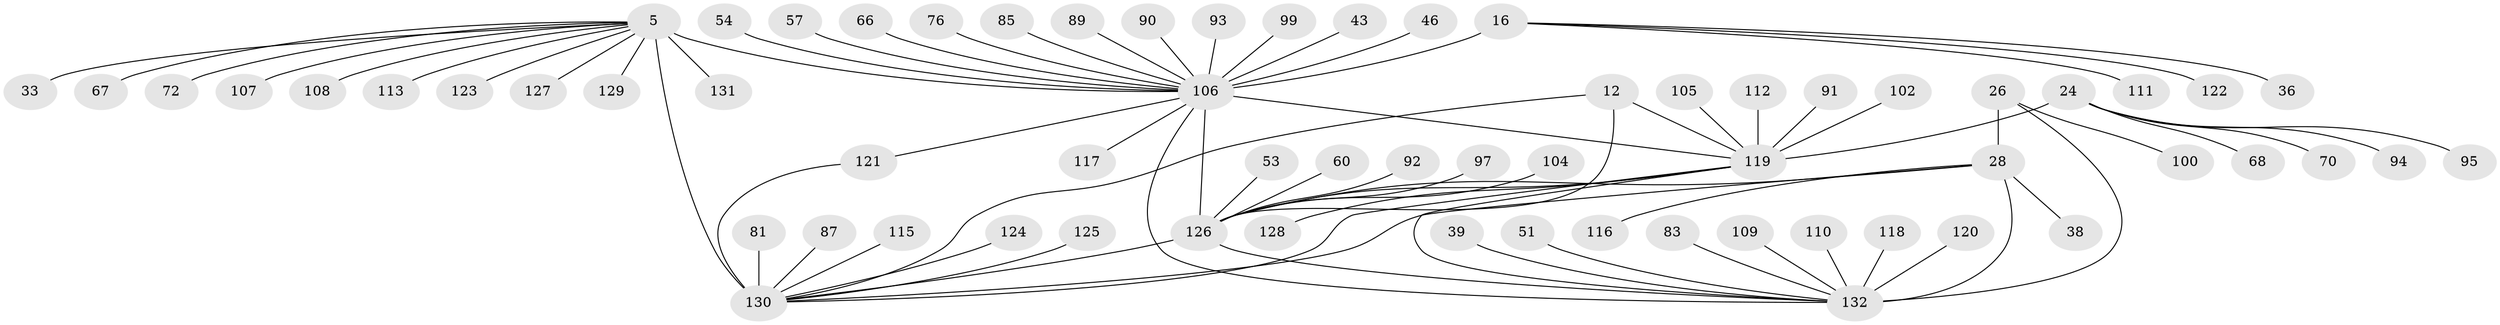 // original degree distribution, {8: 0.06818181818181818, 14: 0.007575757575757576, 7: 0.015151515151515152, 9: 0.022727272727272728, 10: 0.022727272727272728, 6: 0.045454545454545456, 11: 0.015151515151515152, 16: 0.007575757575757576, 12: 0.007575757575757576, 5: 0.007575757575757576, 13: 0.007575757575757576, 1: 0.5681818181818182, 3: 0.030303030303030304, 2: 0.17424242424242425}
// Generated by graph-tools (version 1.1) at 2025/54/03/09/25 04:54:52]
// undirected, 66 vertices, 76 edges
graph export_dot {
graph [start="1"]
  node [color=gray90,style=filled];
  5 [super="+4+3"];
  12 [super="+8"];
  16 [super="+13"];
  24 [super="+20"];
  26 [super="+25"];
  28 [super="+27"];
  33;
  36;
  38;
  39 [super="+37"];
  43;
  46;
  51;
  53;
  54;
  57;
  60;
  66;
  67 [super="+56"];
  68;
  70;
  72;
  76;
  81;
  83;
  85;
  87 [super="+73"];
  89;
  90 [super="+74"];
  91;
  92;
  93 [super="+80"];
  94;
  95 [super="+40"];
  97 [super="+35"];
  99;
  100;
  102 [super="+49"];
  104;
  105;
  106 [super="+18+75"];
  107;
  108;
  109 [super="+82"];
  110;
  111;
  112 [super="+88"];
  113;
  115;
  116;
  117;
  118 [super="+101"];
  119 [super="+103+114"];
  120;
  121;
  122;
  123;
  124;
  125;
  126 [super="+69+96+34+48"];
  127;
  128;
  129;
  130 [super="+6+45+61+78+79"];
  131;
  132 [super="+30"];
  5 -- 33;
  5 -- 108;
  5 -- 129;
  5 -- 131;
  5 -- 107;
  5 -- 130 [weight=8];
  5 -- 67;
  5 -- 72;
  5 -- 113;
  5 -- 123;
  5 -- 127;
  5 -- 106 [weight=2];
  12 -- 130;
  12 -- 126 [weight=8];
  12 -- 119;
  16 -- 36;
  16 -- 122;
  16 -- 111;
  16 -- 106 [weight=8];
  24 -- 68;
  24 -- 70;
  24 -- 94;
  24 -- 95;
  24 -- 119 [weight=8];
  26 -- 28 [weight=4];
  26 -- 100;
  26 -- 132 [weight=4];
  28 -- 38;
  28 -- 116;
  28 -- 130;
  28 -- 126;
  28 -- 132 [weight=4];
  39 -- 132;
  43 -- 106;
  46 -- 106;
  51 -- 132;
  53 -- 126;
  54 -- 106;
  57 -- 106;
  60 -- 126;
  66 -- 106;
  76 -- 106;
  81 -- 130;
  83 -- 132;
  85 -- 106;
  87 -- 130;
  89 -- 106;
  90 -- 106;
  91 -- 119;
  92 -- 126;
  93 -- 106;
  97 -- 126;
  99 -- 106;
  102 -- 119;
  104 -- 126;
  105 -- 119;
  106 -- 117;
  106 -- 119 [weight=3];
  106 -- 121;
  106 -- 126;
  106 -- 132 [weight=3];
  109 -- 132;
  110 -- 132;
  112 -- 119;
  115 -- 130;
  118 -- 132;
  119 -- 128;
  119 -- 130 [weight=2];
  119 -- 126;
  119 -- 132;
  120 -- 132;
  121 -- 130;
  124 -- 130;
  125 -- 130;
  126 -- 130;
  126 -- 132;
}
